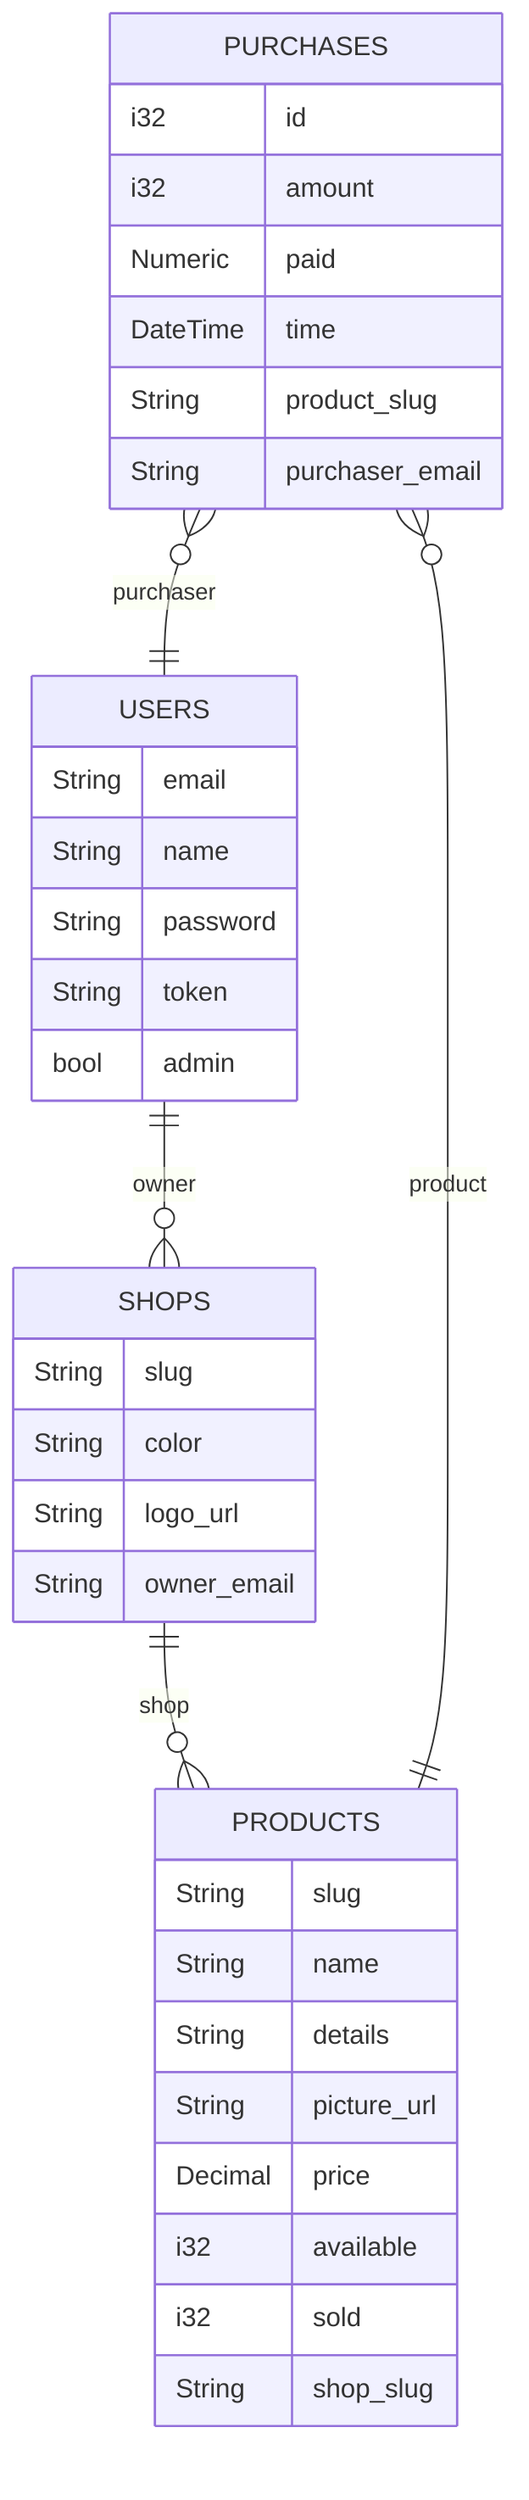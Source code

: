 erDiagram
USERS {
    String email
    String name
    String password
    String token
    bool admin
}
USERS ||--o{ SHOPS: "owner"
SHOPS {
    String slug
    String color
    String logo_url
    String owner_email
}
PRODUCTS {
    String slug
    String name
    String details
    String picture_url
    Decimal price
    i32 available
    i32 sold
    String shop_slug
}
SHOPS ||--o{ PRODUCTS: "shop"
PURCHASES {
    i32 id
    i32 amount
    Numeric paid
    DateTime time
    String product_slug
    String purchaser_email
}
PURCHASES }o--|| USERS: "purchaser"
PURCHASES }o--|| PRODUCTS: "product"